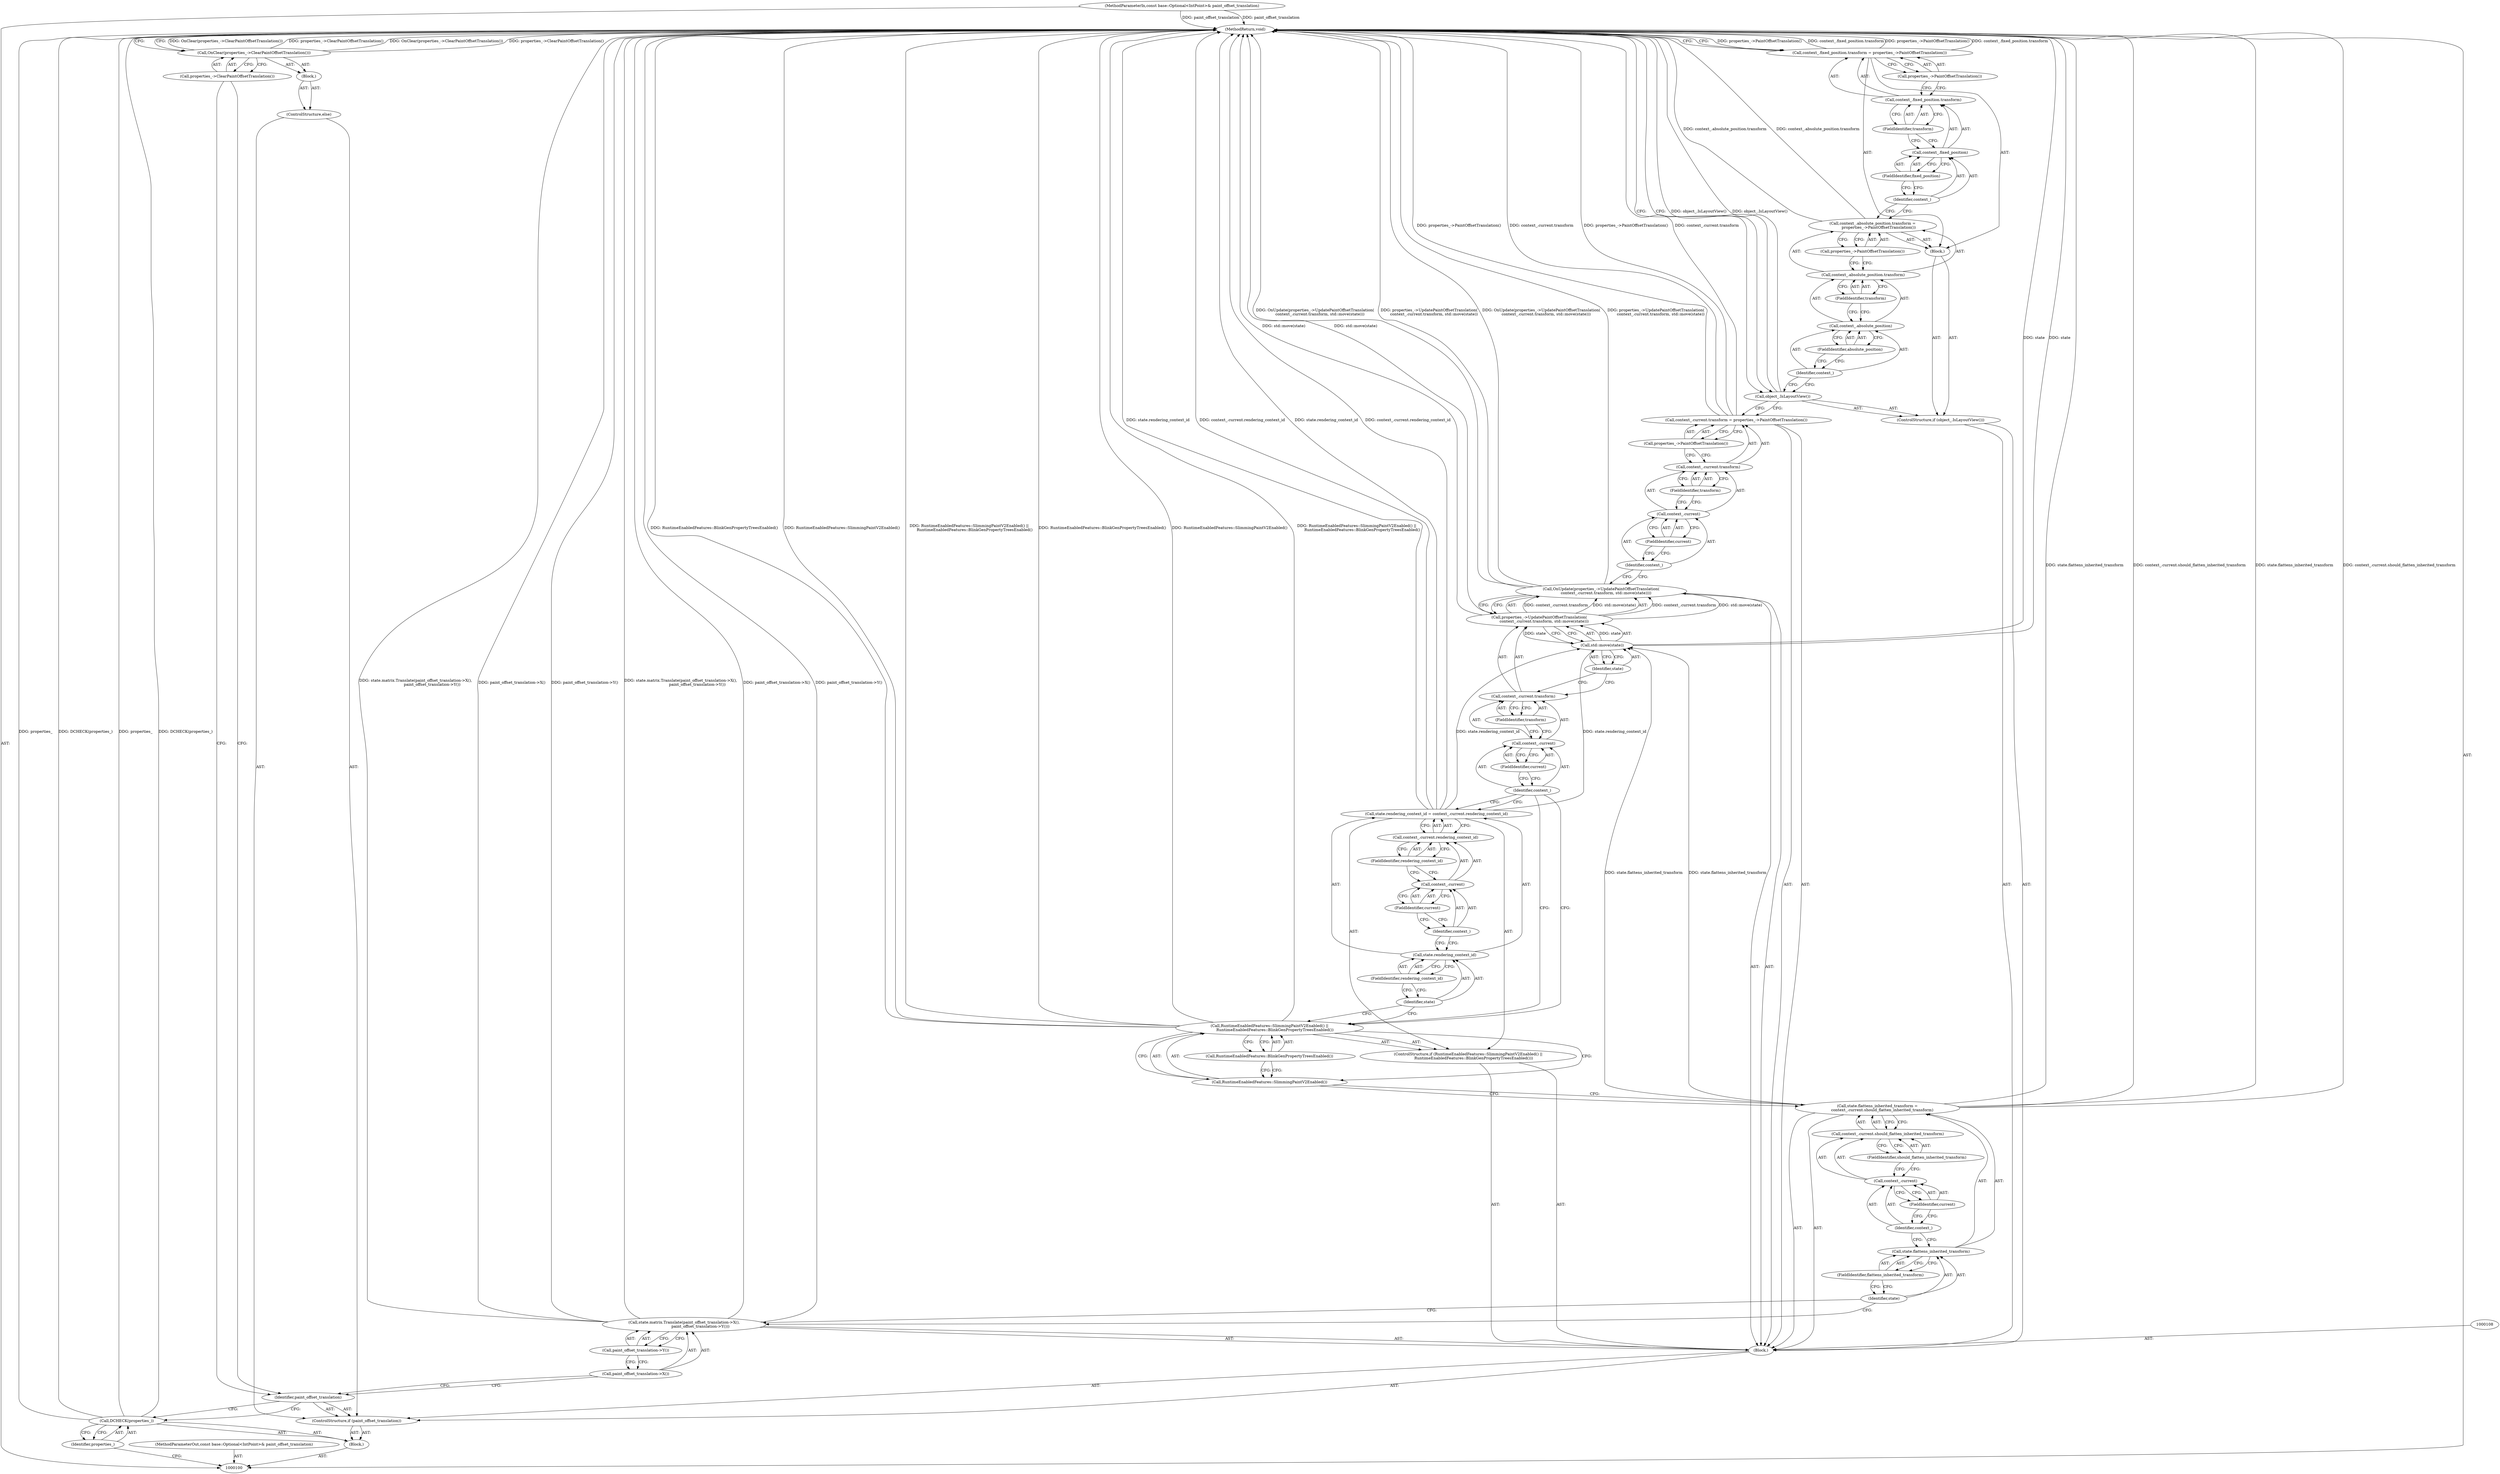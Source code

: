 digraph "1_Chrome_f911e11e7f6b5c0d6f5ee694a9871de6619889f7_11" {
"1000171" [label="(MethodReturn,void)"];
"1000119" [label="(FieldIdentifier,current)"];
"1000120" [label="(FieldIdentifier,should_flatten_inherited_transform)"];
"1000116" [label="(Call,context_.current.should_flatten_inherited_transform)"];
"1000117" [label="(Call,context_.current)"];
"1000118" [label="(Identifier,context_)"];
"1000121" [label="(ControlStructure,if (RuntimeEnabledFeatures::SlimmingPaintV2Enabled() ||\n         RuntimeEnabledFeatures::BlinkGenPropertyTreesEnabled()))"];
"1000122" [label="(Call,RuntimeEnabledFeatures::SlimmingPaintV2Enabled() ||\n         RuntimeEnabledFeatures::BlinkGenPropertyTreesEnabled())"];
"1000123" [label="(Call,RuntimeEnabledFeatures::SlimmingPaintV2Enabled())"];
"1000124" [label="(Call,RuntimeEnabledFeatures::BlinkGenPropertyTreesEnabled())"];
"1000128" [label="(FieldIdentifier,rendering_context_id)"];
"1000129" [label="(Call,context_.current.rendering_context_id)"];
"1000130" [label="(Call,context_.current)"];
"1000131" [label="(Identifier,context_)"];
"1000132" [label="(FieldIdentifier,current)"];
"1000133" [label="(FieldIdentifier,rendering_context_id)"];
"1000125" [label="(Call,state.rendering_context_id = context_.current.rendering_context_id)"];
"1000126" [label="(Call,state.rendering_context_id)"];
"1000127" [label="(Identifier,state)"];
"1000135" [label="(Call,properties_->UpdatePaintOffsetTranslation(\n        context_.current.transform, std::move(state)))"];
"1000134" [label="(Call,OnUpdate(properties_->UpdatePaintOffsetTranslation(\n        context_.current.transform, std::move(state))))"];
"1000139" [label="(FieldIdentifier,current)"];
"1000140" [label="(FieldIdentifier,transform)"];
"1000141" [label="(Call,std::move(state))"];
"1000142" [label="(Identifier,state)"];
"1000136" [label="(Call,context_.current.transform)"];
"1000137" [label="(Call,context_.current)"];
"1000138" [label="(Identifier,context_)"];
"1000147" [label="(FieldIdentifier,current)"];
"1000148" [label="(FieldIdentifier,transform)"];
"1000149" [label="(Call,properties_->PaintOffsetTranslation())"];
"1000143" [label="(Call,context_.current.transform = properties_->PaintOffsetTranslation())"];
"1000144" [label="(Call,context_.current.transform)"];
"1000145" [label="(Call,context_.current)"];
"1000146" [label="(Identifier,context_)"];
"1000152" [label="(Block,)"];
"1000150" [label="(ControlStructure,if (object_.IsLayoutView()))"];
"1000151" [label="(Call,object_.IsLayoutView())"];
"1000157" [label="(FieldIdentifier,absolute_position)"];
"1000158" [label="(FieldIdentifier,transform)"];
"1000153" [label="(Call,context_.absolute_position.transform =\n          properties_->PaintOffsetTranslation())"];
"1000154" [label="(Call,context_.absolute_position.transform)"];
"1000155" [label="(Call,context_.absolute_position)"];
"1000156" [label="(Identifier,context_)"];
"1000159" [label="(Call,properties_->PaintOffsetTranslation())"];
"1000101" [label="(MethodParameterIn,const base::Optional<IntPoint>& paint_offset_translation)"];
"1000239" [label="(MethodParameterOut,const base::Optional<IntPoint>& paint_offset_translation)"];
"1000102" [label="(Block,)"];
"1000164" [label="(FieldIdentifier,fixed_position)"];
"1000165" [label="(FieldIdentifier,transform)"];
"1000166" [label="(Call,properties_->PaintOffsetTranslation())"];
"1000160" [label="(Call,context_.fixed_position.transform = properties_->PaintOffsetTranslation())"];
"1000161" [label="(Call,context_.fixed_position.transform)"];
"1000162" [label="(Call,context_.fixed_position)"];
"1000163" [label="(Identifier,context_)"];
"1000167" [label="(ControlStructure,else)"];
"1000168" [label="(Block,)"];
"1000170" [label="(Call,properties_->ClearPaintOffsetTranslation())"];
"1000169" [label="(Call,OnClear(properties_->ClearPaintOffsetTranslation()))"];
"1000103" [label="(Call,DCHECK(properties_))"];
"1000104" [label="(Identifier,properties_)"];
"1000105" [label="(ControlStructure,if (paint_offset_translation))"];
"1000106" [label="(Identifier,paint_offset_translation)"];
"1000107" [label="(Block,)"];
"1000110" [label="(Call,paint_offset_translation->X())"];
"1000109" [label="(Call,state.matrix.Translate(paint_offset_translation->X(),\n                           paint_offset_translation->Y()))"];
"1000111" [label="(Call,paint_offset_translation->Y())"];
"1000115" [label="(FieldIdentifier,flattens_inherited_transform)"];
"1000112" [label="(Call,state.flattens_inherited_transform =\n        context_.current.should_flatten_inherited_transform)"];
"1000113" [label="(Call,state.flattens_inherited_transform)"];
"1000114" [label="(Identifier,state)"];
"1000171" -> "1000100"  [label="AST: "];
"1000171" -> "1000160"  [label="CFG: "];
"1000171" -> "1000151"  [label="CFG: "];
"1000171" -> "1000169"  [label="CFG: "];
"1000125" -> "1000171"  [label="DDG: state.rendering_context_id"];
"1000125" -> "1000171"  [label="DDG: context_.current.rendering_context_id"];
"1000141" -> "1000171"  [label="DDG: state"];
"1000151" -> "1000171"  [label="DDG: object_.IsLayoutView()"];
"1000169" -> "1000171"  [label="DDG: OnClear(properties_->ClearPaintOffsetTranslation())"];
"1000169" -> "1000171"  [label="DDG: properties_->ClearPaintOffsetTranslation()"];
"1000103" -> "1000171"  [label="DDG: properties_"];
"1000103" -> "1000171"  [label="DDG: DCHECK(properties_)"];
"1000160" -> "1000171"  [label="DDG: properties_->PaintOffsetTranslation()"];
"1000160" -> "1000171"  [label="DDG: context_.fixed_position.transform"];
"1000143" -> "1000171"  [label="DDG: properties_->PaintOffsetTranslation()"];
"1000143" -> "1000171"  [label="DDG: context_.current.transform"];
"1000153" -> "1000171"  [label="DDG: context_.absolute_position.transform"];
"1000109" -> "1000171"  [label="DDG: state.matrix.Translate(paint_offset_translation->X(),\n                           paint_offset_translation->Y())"];
"1000109" -> "1000171"  [label="DDG: paint_offset_translation->X()"];
"1000109" -> "1000171"  [label="DDG: paint_offset_translation->Y()"];
"1000122" -> "1000171"  [label="DDG: RuntimeEnabledFeatures::BlinkGenPropertyTreesEnabled()"];
"1000122" -> "1000171"  [label="DDG: RuntimeEnabledFeatures::SlimmingPaintV2Enabled()"];
"1000122" -> "1000171"  [label="DDG: RuntimeEnabledFeatures::SlimmingPaintV2Enabled() ||\n         RuntimeEnabledFeatures::BlinkGenPropertyTreesEnabled()"];
"1000135" -> "1000171"  [label="DDG: std::move(state)"];
"1000134" -> "1000171"  [label="DDG: OnUpdate(properties_->UpdatePaintOffsetTranslation(\n        context_.current.transform, std::move(state)))"];
"1000134" -> "1000171"  [label="DDG: properties_->UpdatePaintOffsetTranslation(\n        context_.current.transform, std::move(state))"];
"1000112" -> "1000171"  [label="DDG: state.flattens_inherited_transform"];
"1000112" -> "1000171"  [label="DDG: context_.current.should_flatten_inherited_transform"];
"1000101" -> "1000171"  [label="DDG: paint_offset_translation"];
"1000119" -> "1000117"  [label="AST: "];
"1000119" -> "1000118"  [label="CFG: "];
"1000117" -> "1000119"  [label="CFG: "];
"1000120" -> "1000116"  [label="AST: "];
"1000120" -> "1000117"  [label="CFG: "];
"1000116" -> "1000120"  [label="CFG: "];
"1000116" -> "1000112"  [label="AST: "];
"1000116" -> "1000120"  [label="CFG: "];
"1000117" -> "1000116"  [label="AST: "];
"1000120" -> "1000116"  [label="AST: "];
"1000112" -> "1000116"  [label="CFG: "];
"1000117" -> "1000116"  [label="AST: "];
"1000117" -> "1000119"  [label="CFG: "];
"1000118" -> "1000117"  [label="AST: "];
"1000119" -> "1000117"  [label="AST: "];
"1000120" -> "1000117"  [label="CFG: "];
"1000118" -> "1000117"  [label="AST: "];
"1000118" -> "1000113"  [label="CFG: "];
"1000119" -> "1000118"  [label="CFG: "];
"1000121" -> "1000107"  [label="AST: "];
"1000122" -> "1000121"  [label="AST: "];
"1000125" -> "1000121"  [label="AST: "];
"1000122" -> "1000121"  [label="AST: "];
"1000122" -> "1000123"  [label="CFG: "];
"1000122" -> "1000124"  [label="CFG: "];
"1000123" -> "1000122"  [label="AST: "];
"1000124" -> "1000122"  [label="AST: "];
"1000127" -> "1000122"  [label="CFG: "];
"1000138" -> "1000122"  [label="CFG: "];
"1000122" -> "1000171"  [label="DDG: RuntimeEnabledFeatures::BlinkGenPropertyTreesEnabled()"];
"1000122" -> "1000171"  [label="DDG: RuntimeEnabledFeatures::SlimmingPaintV2Enabled()"];
"1000122" -> "1000171"  [label="DDG: RuntimeEnabledFeatures::SlimmingPaintV2Enabled() ||\n         RuntimeEnabledFeatures::BlinkGenPropertyTreesEnabled()"];
"1000123" -> "1000122"  [label="AST: "];
"1000123" -> "1000112"  [label="CFG: "];
"1000124" -> "1000123"  [label="CFG: "];
"1000122" -> "1000123"  [label="CFG: "];
"1000124" -> "1000122"  [label="AST: "];
"1000124" -> "1000123"  [label="CFG: "];
"1000122" -> "1000124"  [label="CFG: "];
"1000128" -> "1000126"  [label="AST: "];
"1000128" -> "1000127"  [label="CFG: "];
"1000126" -> "1000128"  [label="CFG: "];
"1000129" -> "1000125"  [label="AST: "];
"1000129" -> "1000133"  [label="CFG: "];
"1000130" -> "1000129"  [label="AST: "];
"1000133" -> "1000129"  [label="AST: "];
"1000125" -> "1000129"  [label="CFG: "];
"1000130" -> "1000129"  [label="AST: "];
"1000130" -> "1000132"  [label="CFG: "];
"1000131" -> "1000130"  [label="AST: "];
"1000132" -> "1000130"  [label="AST: "];
"1000133" -> "1000130"  [label="CFG: "];
"1000131" -> "1000130"  [label="AST: "];
"1000131" -> "1000126"  [label="CFG: "];
"1000132" -> "1000131"  [label="CFG: "];
"1000132" -> "1000130"  [label="AST: "];
"1000132" -> "1000131"  [label="CFG: "];
"1000130" -> "1000132"  [label="CFG: "];
"1000133" -> "1000129"  [label="AST: "];
"1000133" -> "1000130"  [label="CFG: "];
"1000129" -> "1000133"  [label="CFG: "];
"1000125" -> "1000121"  [label="AST: "];
"1000125" -> "1000129"  [label="CFG: "];
"1000126" -> "1000125"  [label="AST: "];
"1000129" -> "1000125"  [label="AST: "];
"1000138" -> "1000125"  [label="CFG: "];
"1000125" -> "1000171"  [label="DDG: state.rendering_context_id"];
"1000125" -> "1000171"  [label="DDG: context_.current.rendering_context_id"];
"1000125" -> "1000141"  [label="DDG: state.rendering_context_id"];
"1000126" -> "1000125"  [label="AST: "];
"1000126" -> "1000128"  [label="CFG: "];
"1000127" -> "1000126"  [label="AST: "];
"1000128" -> "1000126"  [label="AST: "];
"1000131" -> "1000126"  [label="CFG: "];
"1000127" -> "1000126"  [label="AST: "];
"1000127" -> "1000122"  [label="CFG: "];
"1000128" -> "1000127"  [label="CFG: "];
"1000135" -> "1000134"  [label="AST: "];
"1000135" -> "1000141"  [label="CFG: "];
"1000136" -> "1000135"  [label="AST: "];
"1000141" -> "1000135"  [label="AST: "];
"1000134" -> "1000135"  [label="CFG: "];
"1000135" -> "1000171"  [label="DDG: std::move(state)"];
"1000135" -> "1000134"  [label="DDG: context_.current.transform"];
"1000135" -> "1000134"  [label="DDG: std::move(state)"];
"1000141" -> "1000135"  [label="DDG: state"];
"1000134" -> "1000107"  [label="AST: "];
"1000134" -> "1000135"  [label="CFG: "];
"1000135" -> "1000134"  [label="AST: "];
"1000146" -> "1000134"  [label="CFG: "];
"1000134" -> "1000171"  [label="DDG: OnUpdate(properties_->UpdatePaintOffsetTranslation(\n        context_.current.transform, std::move(state)))"];
"1000134" -> "1000171"  [label="DDG: properties_->UpdatePaintOffsetTranslation(\n        context_.current.transform, std::move(state))"];
"1000135" -> "1000134"  [label="DDG: context_.current.transform"];
"1000135" -> "1000134"  [label="DDG: std::move(state)"];
"1000139" -> "1000137"  [label="AST: "];
"1000139" -> "1000138"  [label="CFG: "];
"1000137" -> "1000139"  [label="CFG: "];
"1000140" -> "1000136"  [label="AST: "];
"1000140" -> "1000137"  [label="CFG: "];
"1000136" -> "1000140"  [label="CFG: "];
"1000141" -> "1000135"  [label="AST: "];
"1000141" -> "1000142"  [label="CFG: "];
"1000142" -> "1000141"  [label="AST: "];
"1000135" -> "1000141"  [label="CFG: "];
"1000141" -> "1000171"  [label="DDG: state"];
"1000141" -> "1000135"  [label="DDG: state"];
"1000125" -> "1000141"  [label="DDG: state.rendering_context_id"];
"1000112" -> "1000141"  [label="DDG: state.flattens_inherited_transform"];
"1000142" -> "1000141"  [label="AST: "];
"1000142" -> "1000136"  [label="CFG: "];
"1000141" -> "1000142"  [label="CFG: "];
"1000136" -> "1000135"  [label="AST: "];
"1000136" -> "1000140"  [label="CFG: "];
"1000137" -> "1000136"  [label="AST: "];
"1000140" -> "1000136"  [label="AST: "];
"1000142" -> "1000136"  [label="CFG: "];
"1000137" -> "1000136"  [label="AST: "];
"1000137" -> "1000139"  [label="CFG: "];
"1000138" -> "1000137"  [label="AST: "];
"1000139" -> "1000137"  [label="AST: "];
"1000140" -> "1000137"  [label="CFG: "];
"1000138" -> "1000137"  [label="AST: "];
"1000138" -> "1000125"  [label="CFG: "];
"1000138" -> "1000122"  [label="CFG: "];
"1000139" -> "1000138"  [label="CFG: "];
"1000147" -> "1000145"  [label="AST: "];
"1000147" -> "1000146"  [label="CFG: "];
"1000145" -> "1000147"  [label="CFG: "];
"1000148" -> "1000144"  [label="AST: "];
"1000148" -> "1000145"  [label="CFG: "];
"1000144" -> "1000148"  [label="CFG: "];
"1000149" -> "1000143"  [label="AST: "];
"1000149" -> "1000144"  [label="CFG: "];
"1000143" -> "1000149"  [label="CFG: "];
"1000143" -> "1000107"  [label="AST: "];
"1000143" -> "1000149"  [label="CFG: "];
"1000144" -> "1000143"  [label="AST: "];
"1000149" -> "1000143"  [label="AST: "];
"1000151" -> "1000143"  [label="CFG: "];
"1000143" -> "1000171"  [label="DDG: properties_->PaintOffsetTranslation()"];
"1000143" -> "1000171"  [label="DDG: context_.current.transform"];
"1000144" -> "1000143"  [label="AST: "];
"1000144" -> "1000148"  [label="CFG: "];
"1000145" -> "1000144"  [label="AST: "];
"1000148" -> "1000144"  [label="AST: "];
"1000149" -> "1000144"  [label="CFG: "];
"1000145" -> "1000144"  [label="AST: "];
"1000145" -> "1000147"  [label="CFG: "];
"1000146" -> "1000145"  [label="AST: "];
"1000147" -> "1000145"  [label="AST: "];
"1000148" -> "1000145"  [label="CFG: "];
"1000146" -> "1000145"  [label="AST: "];
"1000146" -> "1000134"  [label="CFG: "];
"1000147" -> "1000146"  [label="CFG: "];
"1000152" -> "1000150"  [label="AST: "];
"1000153" -> "1000152"  [label="AST: "];
"1000160" -> "1000152"  [label="AST: "];
"1000150" -> "1000107"  [label="AST: "];
"1000151" -> "1000150"  [label="AST: "];
"1000152" -> "1000150"  [label="AST: "];
"1000151" -> "1000150"  [label="AST: "];
"1000151" -> "1000143"  [label="CFG: "];
"1000156" -> "1000151"  [label="CFG: "];
"1000171" -> "1000151"  [label="CFG: "];
"1000151" -> "1000171"  [label="DDG: object_.IsLayoutView()"];
"1000157" -> "1000155"  [label="AST: "];
"1000157" -> "1000156"  [label="CFG: "];
"1000155" -> "1000157"  [label="CFG: "];
"1000158" -> "1000154"  [label="AST: "];
"1000158" -> "1000155"  [label="CFG: "];
"1000154" -> "1000158"  [label="CFG: "];
"1000153" -> "1000152"  [label="AST: "];
"1000153" -> "1000159"  [label="CFG: "];
"1000154" -> "1000153"  [label="AST: "];
"1000159" -> "1000153"  [label="AST: "];
"1000163" -> "1000153"  [label="CFG: "];
"1000153" -> "1000171"  [label="DDG: context_.absolute_position.transform"];
"1000154" -> "1000153"  [label="AST: "];
"1000154" -> "1000158"  [label="CFG: "];
"1000155" -> "1000154"  [label="AST: "];
"1000158" -> "1000154"  [label="AST: "];
"1000159" -> "1000154"  [label="CFG: "];
"1000155" -> "1000154"  [label="AST: "];
"1000155" -> "1000157"  [label="CFG: "];
"1000156" -> "1000155"  [label="AST: "];
"1000157" -> "1000155"  [label="AST: "];
"1000158" -> "1000155"  [label="CFG: "];
"1000156" -> "1000155"  [label="AST: "];
"1000156" -> "1000151"  [label="CFG: "];
"1000157" -> "1000156"  [label="CFG: "];
"1000159" -> "1000153"  [label="AST: "];
"1000159" -> "1000154"  [label="CFG: "];
"1000153" -> "1000159"  [label="CFG: "];
"1000101" -> "1000100"  [label="AST: "];
"1000101" -> "1000171"  [label="DDG: paint_offset_translation"];
"1000239" -> "1000100"  [label="AST: "];
"1000102" -> "1000100"  [label="AST: "];
"1000103" -> "1000102"  [label="AST: "];
"1000105" -> "1000102"  [label="AST: "];
"1000164" -> "1000162"  [label="AST: "];
"1000164" -> "1000163"  [label="CFG: "];
"1000162" -> "1000164"  [label="CFG: "];
"1000165" -> "1000161"  [label="AST: "];
"1000165" -> "1000162"  [label="CFG: "];
"1000161" -> "1000165"  [label="CFG: "];
"1000166" -> "1000160"  [label="AST: "];
"1000166" -> "1000161"  [label="CFG: "];
"1000160" -> "1000166"  [label="CFG: "];
"1000160" -> "1000152"  [label="AST: "];
"1000160" -> "1000166"  [label="CFG: "];
"1000161" -> "1000160"  [label="AST: "];
"1000166" -> "1000160"  [label="AST: "];
"1000171" -> "1000160"  [label="CFG: "];
"1000160" -> "1000171"  [label="DDG: properties_->PaintOffsetTranslation()"];
"1000160" -> "1000171"  [label="DDG: context_.fixed_position.transform"];
"1000161" -> "1000160"  [label="AST: "];
"1000161" -> "1000165"  [label="CFG: "];
"1000162" -> "1000161"  [label="AST: "];
"1000165" -> "1000161"  [label="AST: "];
"1000166" -> "1000161"  [label="CFG: "];
"1000162" -> "1000161"  [label="AST: "];
"1000162" -> "1000164"  [label="CFG: "];
"1000163" -> "1000162"  [label="AST: "];
"1000164" -> "1000162"  [label="AST: "];
"1000165" -> "1000162"  [label="CFG: "];
"1000163" -> "1000162"  [label="AST: "];
"1000163" -> "1000153"  [label="CFG: "];
"1000164" -> "1000163"  [label="CFG: "];
"1000167" -> "1000105"  [label="AST: "];
"1000168" -> "1000167"  [label="AST: "];
"1000168" -> "1000167"  [label="AST: "];
"1000169" -> "1000168"  [label="AST: "];
"1000170" -> "1000169"  [label="AST: "];
"1000170" -> "1000106"  [label="CFG: "];
"1000169" -> "1000170"  [label="CFG: "];
"1000169" -> "1000168"  [label="AST: "];
"1000169" -> "1000170"  [label="CFG: "];
"1000170" -> "1000169"  [label="AST: "];
"1000171" -> "1000169"  [label="CFG: "];
"1000169" -> "1000171"  [label="DDG: OnClear(properties_->ClearPaintOffsetTranslation())"];
"1000169" -> "1000171"  [label="DDG: properties_->ClearPaintOffsetTranslation()"];
"1000103" -> "1000102"  [label="AST: "];
"1000103" -> "1000104"  [label="CFG: "];
"1000104" -> "1000103"  [label="AST: "];
"1000106" -> "1000103"  [label="CFG: "];
"1000103" -> "1000171"  [label="DDG: properties_"];
"1000103" -> "1000171"  [label="DDG: DCHECK(properties_)"];
"1000104" -> "1000103"  [label="AST: "];
"1000104" -> "1000100"  [label="CFG: "];
"1000103" -> "1000104"  [label="CFG: "];
"1000105" -> "1000102"  [label="AST: "];
"1000106" -> "1000105"  [label="AST: "];
"1000107" -> "1000105"  [label="AST: "];
"1000167" -> "1000105"  [label="AST: "];
"1000106" -> "1000105"  [label="AST: "];
"1000106" -> "1000103"  [label="CFG: "];
"1000110" -> "1000106"  [label="CFG: "];
"1000170" -> "1000106"  [label="CFG: "];
"1000107" -> "1000105"  [label="AST: "];
"1000108" -> "1000107"  [label="AST: "];
"1000109" -> "1000107"  [label="AST: "];
"1000112" -> "1000107"  [label="AST: "];
"1000121" -> "1000107"  [label="AST: "];
"1000134" -> "1000107"  [label="AST: "];
"1000143" -> "1000107"  [label="AST: "];
"1000150" -> "1000107"  [label="AST: "];
"1000110" -> "1000109"  [label="AST: "];
"1000110" -> "1000106"  [label="CFG: "];
"1000111" -> "1000110"  [label="CFG: "];
"1000109" -> "1000107"  [label="AST: "];
"1000109" -> "1000111"  [label="CFG: "];
"1000110" -> "1000109"  [label="AST: "];
"1000111" -> "1000109"  [label="AST: "];
"1000114" -> "1000109"  [label="CFG: "];
"1000109" -> "1000171"  [label="DDG: state.matrix.Translate(paint_offset_translation->X(),\n                           paint_offset_translation->Y())"];
"1000109" -> "1000171"  [label="DDG: paint_offset_translation->X()"];
"1000109" -> "1000171"  [label="DDG: paint_offset_translation->Y()"];
"1000111" -> "1000109"  [label="AST: "];
"1000111" -> "1000110"  [label="CFG: "];
"1000109" -> "1000111"  [label="CFG: "];
"1000115" -> "1000113"  [label="AST: "];
"1000115" -> "1000114"  [label="CFG: "];
"1000113" -> "1000115"  [label="CFG: "];
"1000112" -> "1000107"  [label="AST: "];
"1000112" -> "1000116"  [label="CFG: "];
"1000113" -> "1000112"  [label="AST: "];
"1000116" -> "1000112"  [label="AST: "];
"1000123" -> "1000112"  [label="CFG: "];
"1000112" -> "1000171"  [label="DDG: state.flattens_inherited_transform"];
"1000112" -> "1000171"  [label="DDG: context_.current.should_flatten_inherited_transform"];
"1000112" -> "1000141"  [label="DDG: state.flattens_inherited_transform"];
"1000113" -> "1000112"  [label="AST: "];
"1000113" -> "1000115"  [label="CFG: "];
"1000114" -> "1000113"  [label="AST: "];
"1000115" -> "1000113"  [label="AST: "];
"1000118" -> "1000113"  [label="CFG: "];
"1000114" -> "1000113"  [label="AST: "];
"1000114" -> "1000109"  [label="CFG: "];
"1000115" -> "1000114"  [label="CFG: "];
}

